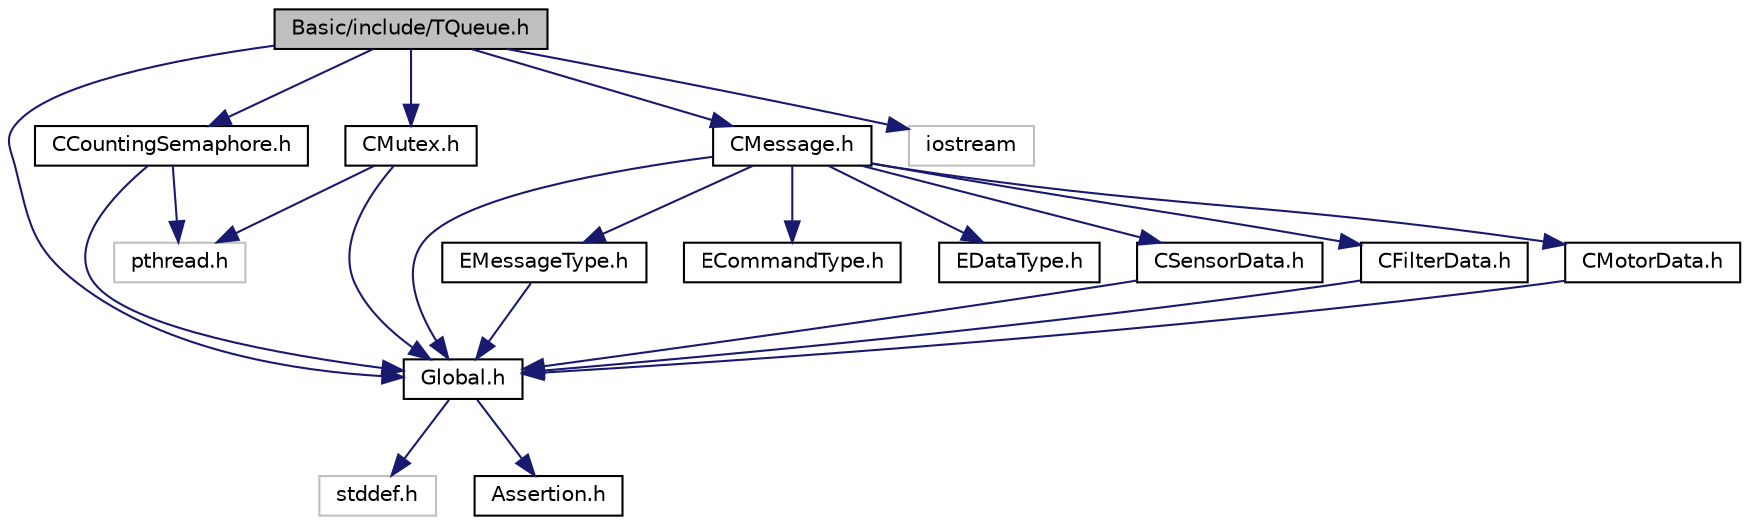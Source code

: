 digraph "Basic/include/TQueue.h"
{
  edge [fontname="Helvetica",fontsize="10",labelfontname="Helvetica",labelfontsize="10"];
  node [fontname="Helvetica",fontsize="10",shape=record];
  Node1 [label="Basic/include/TQueue.h",height=0.2,width=0.4,color="black", fillcolor="grey75", style="filled" fontcolor="black"];
  Node1 -> Node2 [color="midnightblue",fontsize="10",style="solid"];
  Node2 [label="Global.h",height=0.2,width=0.4,color="black", fillcolor="white", style="filled",URL="$Global_8h.html"];
  Node2 -> Node3 [color="midnightblue",fontsize="10",style="solid"];
  Node3 [label="stddef.h",height=0.2,width=0.4,color="grey75", fillcolor="white", style="filled"];
  Node2 -> Node4 [color="midnightblue",fontsize="10",style="solid"];
  Node4 [label="Assertion.h",height=0.2,width=0.4,color="black", fillcolor="white", style="filled",URL="$Assertion_8h.html"];
  Node1 -> Node5 [color="midnightblue",fontsize="10",style="solid"];
  Node5 [label="CCountingSemaphore.h",height=0.2,width=0.4,color="black", fillcolor="white", style="filled",URL="$CCountingSemaphore_8h.html"];
  Node5 -> Node2 [color="midnightblue",fontsize="10",style="solid"];
  Node5 -> Node6 [color="midnightblue",fontsize="10",style="solid"];
  Node6 [label="pthread.h",height=0.2,width=0.4,color="grey75", fillcolor="white", style="filled"];
  Node1 -> Node7 [color="midnightblue",fontsize="10",style="solid"];
  Node7 [label="CMutex.h",height=0.2,width=0.4,color="black", fillcolor="white", style="filled",URL="$CMutex_8h.html"];
  Node7 -> Node2 [color="midnightblue",fontsize="10",style="solid"];
  Node7 -> Node6 [color="midnightblue",fontsize="10",style="solid"];
  Node1 -> Node8 [color="midnightblue",fontsize="10",style="solid"];
  Node8 [label="CMessage.h",height=0.2,width=0.4,color="black", fillcolor="white", style="filled",URL="$CMessage_8h.html"];
  Node8 -> Node2 [color="midnightblue",fontsize="10",style="solid"];
  Node8 -> Node9 [color="midnightblue",fontsize="10",style="solid"];
  Node9 [label="EMessageType.h",height=0.2,width=0.4,color="black", fillcolor="white", style="filled",URL="$EMessageType_8h.html"];
  Node9 -> Node2 [color="midnightblue",fontsize="10",style="solid"];
  Node8 -> Node10 [color="midnightblue",fontsize="10",style="solid"];
  Node10 [label="ECommandType.h",height=0.2,width=0.4,color="black", fillcolor="white", style="filled",URL="$ECommandType_8h.html"];
  Node8 -> Node11 [color="midnightblue",fontsize="10",style="solid"];
  Node11 [label="EDataType.h",height=0.2,width=0.4,color="black", fillcolor="white", style="filled",URL="$EDataType_8h.html"];
  Node8 -> Node12 [color="midnightblue",fontsize="10",style="solid"];
  Node12 [label="CSensorData.h",height=0.2,width=0.4,color="black", fillcolor="white", style="filled",URL="$CSensorData_8h.html"];
  Node12 -> Node2 [color="midnightblue",fontsize="10",style="solid"];
  Node8 -> Node13 [color="midnightblue",fontsize="10",style="solid"];
  Node13 [label="CFilterData.h",height=0.2,width=0.4,color="black", fillcolor="white", style="filled",URL="$CFilterData_8h.html"];
  Node13 -> Node2 [color="midnightblue",fontsize="10",style="solid"];
  Node8 -> Node14 [color="midnightblue",fontsize="10",style="solid"];
  Node14 [label="CMotorData.h",height=0.2,width=0.4,color="black", fillcolor="white", style="filled",URL="$CMotorData_8h.html"];
  Node14 -> Node2 [color="midnightblue",fontsize="10",style="solid"];
  Node1 -> Node15 [color="midnightblue",fontsize="10",style="solid"];
  Node15 [label="iostream",height=0.2,width=0.4,color="grey75", fillcolor="white", style="filled"];
}
